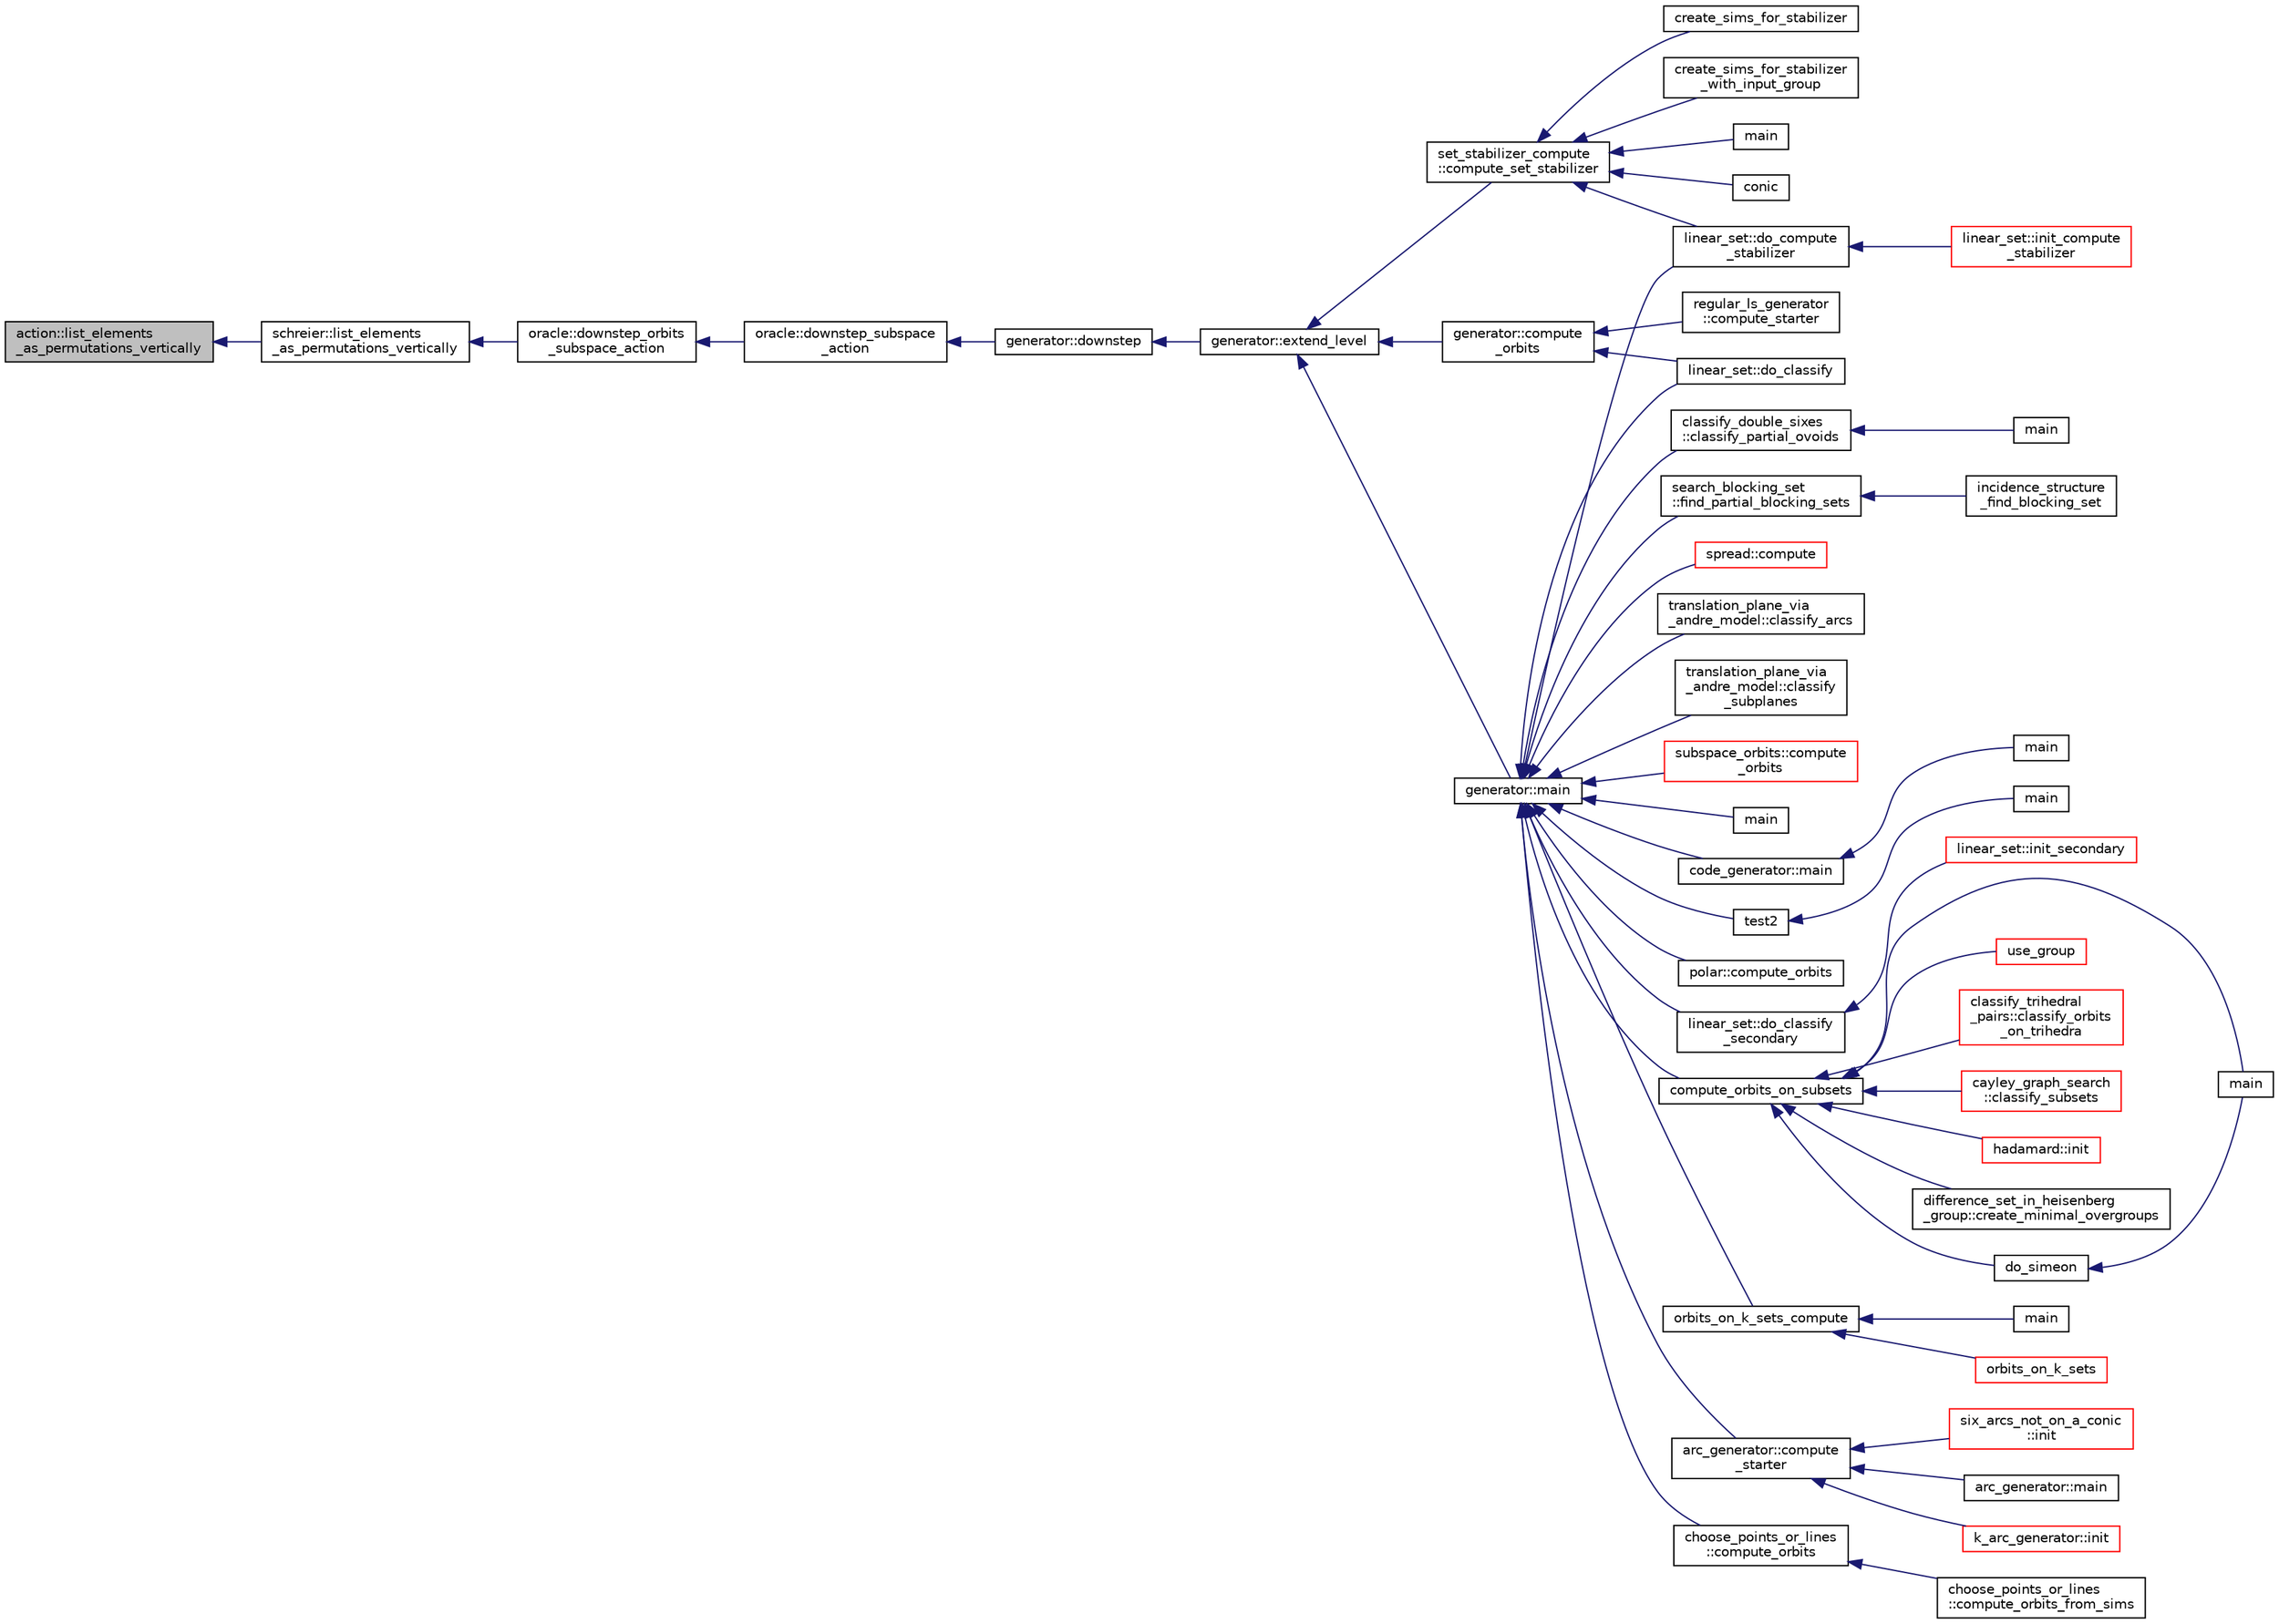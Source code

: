 digraph "action::list_elements_as_permutations_vertically"
{
  edge [fontname="Helvetica",fontsize="10",labelfontname="Helvetica",labelfontsize="10"];
  node [fontname="Helvetica",fontsize="10",shape=record];
  rankdir="LR";
  Node30159 [label="action::list_elements\l_as_permutations_vertically",height=0.2,width=0.4,color="black", fillcolor="grey75", style="filled", fontcolor="black"];
  Node30159 -> Node30160 [dir="back",color="midnightblue",fontsize="10",style="solid",fontname="Helvetica"];
  Node30160 [label="schreier::list_elements\l_as_permutations_vertically",height=0.2,width=0.4,color="black", fillcolor="white", style="filled",URL="$d3/dd6/classschreier.html#a1594163c614b3620a358005f29171c21"];
  Node30160 -> Node30161 [dir="back",color="midnightblue",fontsize="10",style="solid",fontname="Helvetica"];
  Node30161 [label="oracle::downstep_orbits\l_subspace_action",height=0.2,width=0.4,color="black", fillcolor="white", style="filled",URL="$d7/da7/classoracle.html#adcf946d772e92646c47cf264764d85a6"];
  Node30161 -> Node30162 [dir="back",color="midnightblue",fontsize="10",style="solid",fontname="Helvetica"];
  Node30162 [label="oracle::downstep_subspace\l_action",height=0.2,width=0.4,color="black", fillcolor="white", style="filled",URL="$d7/da7/classoracle.html#a26f568b84b1ca2c24f619278ac88c407"];
  Node30162 -> Node30163 [dir="back",color="midnightblue",fontsize="10",style="solid",fontname="Helvetica"];
  Node30163 [label="generator::downstep",height=0.2,width=0.4,color="black", fillcolor="white", style="filled",URL="$d7/d73/classgenerator.html#ad90bc284af0b5f5beae960a0bd7a5b43"];
  Node30163 -> Node30164 [dir="back",color="midnightblue",fontsize="10",style="solid",fontname="Helvetica"];
  Node30164 [label="generator::extend_level",height=0.2,width=0.4,color="black", fillcolor="white", style="filled",URL="$d7/d73/classgenerator.html#a91b84d80ccec0cd2136bc221c30e0f8e"];
  Node30164 -> Node30165 [dir="back",color="midnightblue",fontsize="10",style="solid",fontname="Helvetica"];
  Node30165 [label="set_stabilizer_compute\l::compute_set_stabilizer",height=0.2,width=0.4,color="black", fillcolor="white", style="filled",URL="$d8/dc6/classset__stabilizer__compute.html#ad4f92074322e98c7cd0ed5d4f8486b76"];
  Node30165 -> Node30166 [dir="back",color="midnightblue",fontsize="10",style="solid",fontname="Helvetica"];
  Node30166 [label="main",height=0.2,width=0.4,color="black", fillcolor="white", style="filled",URL="$db/d67/test__hyperoval_8_c.html#a3c04138a5bfe5d72780bb7e82a18e627"];
  Node30165 -> Node30167 [dir="back",color="midnightblue",fontsize="10",style="solid",fontname="Helvetica"];
  Node30167 [label="conic",height=0.2,width=0.4,color="black", fillcolor="white", style="filled",URL="$d4/de8/conic_8_c.html#a96def9474b981a9d5831a9b48d85d652"];
  Node30165 -> Node30168 [dir="back",color="midnightblue",fontsize="10",style="solid",fontname="Helvetica"];
  Node30168 [label="linear_set::do_compute\l_stabilizer",height=0.2,width=0.4,color="black", fillcolor="white", style="filled",URL="$dd/d86/classlinear__set.html#ae8f58ded28fb5370f4459cca42b7463b"];
  Node30168 -> Node30169 [dir="back",color="midnightblue",fontsize="10",style="solid",fontname="Helvetica"];
  Node30169 [label="linear_set::init_compute\l_stabilizer",height=0.2,width=0.4,color="red", fillcolor="white", style="filled",URL="$dd/d86/classlinear__set.html#a0cc3eaec1896fdc977b62e94623b055b"];
  Node30165 -> Node30171 [dir="back",color="midnightblue",fontsize="10",style="solid",fontname="Helvetica"];
  Node30171 [label="create_sims_for_stabilizer",height=0.2,width=0.4,color="black", fillcolor="white", style="filled",URL="$d0/d76/tl__algebra__and__number__theory_8h.html#af2c67d225072549409be710ac3cd30f8"];
  Node30165 -> Node30172 [dir="back",color="midnightblue",fontsize="10",style="solid",fontname="Helvetica"];
  Node30172 [label="create_sims_for_stabilizer\l_with_input_group",height=0.2,width=0.4,color="black", fillcolor="white", style="filled",URL="$d0/d76/tl__algebra__and__number__theory_8h.html#af5482567a8d6ba5c2fe593bf6f7f9a0f"];
  Node30164 -> Node30173 [dir="back",color="midnightblue",fontsize="10",style="solid",fontname="Helvetica"];
  Node30173 [label="generator::compute\l_orbits",height=0.2,width=0.4,color="black", fillcolor="white", style="filled",URL="$d7/d73/classgenerator.html#a23989bc20ecaaed39c4119c758367f40"];
  Node30173 -> Node30174 [dir="back",color="midnightblue",fontsize="10",style="solid",fontname="Helvetica"];
  Node30174 [label="regular_ls_generator\l::compute_starter",height=0.2,width=0.4,color="black", fillcolor="white", style="filled",URL="$d2/dd8/classregular__ls__generator.html#aa38907741058694a73194b02ceb4a53d"];
  Node30173 -> Node30175 [dir="back",color="midnightblue",fontsize="10",style="solid",fontname="Helvetica"];
  Node30175 [label="linear_set::do_classify",height=0.2,width=0.4,color="black", fillcolor="white", style="filled",URL="$dd/d86/classlinear__set.html#a3eb2dbce7fa8b71901dfc12f288ddd0c"];
  Node30164 -> Node30176 [dir="back",color="midnightblue",fontsize="10",style="solid",fontname="Helvetica"];
  Node30176 [label="generator::main",height=0.2,width=0.4,color="black", fillcolor="white", style="filled",URL="$d7/d73/classgenerator.html#a01abff8e9f231bf0d82e2e8e0061f242"];
  Node30176 -> Node30177 [dir="back",color="midnightblue",fontsize="10",style="solid",fontname="Helvetica"];
  Node30177 [label="main",height=0.2,width=0.4,color="black", fillcolor="white", style="filled",URL="$d2/d11/codes_8h.html#a217dbf8b442f20279ea00b898af96f52"];
  Node30176 -> Node30178 [dir="back",color="midnightblue",fontsize="10",style="solid",fontname="Helvetica"];
  Node30178 [label="code_generator::main",height=0.2,width=0.4,color="black", fillcolor="white", style="filled",URL="$db/d37/classcode__generator.html#ab3cf3a306e4032c2b471ac95321c599f"];
  Node30178 -> Node30179 [dir="back",color="midnightblue",fontsize="10",style="solid",fontname="Helvetica"];
  Node30179 [label="main",height=0.2,width=0.4,color="black", fillcolor="white", style="filled",URL="$d4/d4f/codes_8_c.html#a217dbf8b442f20279ea00b898af96f52"];
  Node30176 -> Node30180 [dir="back",color="midnightblue",fontsize="10",style="solid",fontname="Helvetica"];
  Node30180 [label="test2",height=0.2,width=0.4,color="black", fillcolor="white", style="filled",URL="$d9/db0/factor__space_8_c.html#a39d73a812e5fd8f1bc111e948368cb10"];
  Node30180 -> Node30181 [dir="back",color="midnightblue",fontsize="10",style="solid",fontname="Helvetica"];
  Node30181 [label="main",height=0.2,width=0.4,color="black", fillcolor="white", style="filled",URL="$d9/db0/factor__space_8_c.html#a3c04138a5bfe5d72780bb7e82a18e627"];
  Node30176 -> Node30182 [dir="back",color="midnightblue",fontsize="10",style="solid",fontname="Helvetica"];
  Node30182 [label="polar::compute_orbits",height=0.2,width=0.4,color="black", fillcolor="white", style="filled",URL="$da/d1c/classpolar.html#ac4c3c4f95d14c74ff4a3ec3f3479a1da"];
  Node30176 -> Node30175 [dir="back",color="midnightblue",fontsize="10",style="solid",fontname="Helvetica"];
  Node30176 -> Node30183 [dir="back",color="midnightblue",fontsize="10",style="solid",fontname="Helvetica"];
  Node30183 [label="linear_set::do_classify\l_secondary",height=0.2,width=0.4,color="black", fillcolor="white", style="filled",URL="$dd/d86/classlinear__set.html#a47eb7f9995f3343abd3bdfbf9a9a9162"];
  Node30183 -> Node30184 [dir="back",color="midnightblue",fontsize="10",style="solid",fontname="Helvetica"];
  Node30184 [label="linear_set::init_secondary",height=0.2,width=0.4,color="red", fillcolor="white", style="filled",URL="$dd/d86/classlinear__set.html#a7bf8cd7805559b5762921687a7c1ed97"];
  Node30176 -> Node30168 [dir="back",color="midnightblue",fontsize="10",style="solid",fontname="Helvetica"];
  Node30176 -> Node30186 [dir="back",color="midnightblue",fontsize="10",style="solid",fontname="Helvetica"];
  Node30186 [label="compute_orbits_on_subsets",height=0.2,width=0.4,color="black", fillcolor="white", style="filled",URL="$d3/d35/snakes__and__ladders__global_8_c.html#af33697aede0480110b1227f727252637"];
  Node30186 -> Node30187 [dir="back",color="midnightblue",fontsize="10",style="solid",fontname="Helvetica"];
  Node30187 [label="cayley_graph_search\l::classify_subsets",height=0.2,width=0.4,color="red", fillcolor="white", style="filled",URL="$de/dae/classcayley__graph__search.html#a4cf8a90752e018a281481ac80ad52c4b"];
  Node30186 -> Node30190 [dir="back",color="midnightblue",fontsize="10",style="solid",fontname="Helvetica"];
  Node30190 [label="hadamard::init",height=0.2,width=0.4,color="red", fillcolor="white", style="filled",URL="$d7/dbb/classhadamard.html#a16af359850b8bdd0d2a73e260d496c33"];
  Node30186 -> Node30192 [dir="back",color="midnightblue",fontsize="10",style="solid",fontname="Helvetica"];
  Node30192 [label="difference_set_in_heisenberg\l_group::create_minimal_overgroups",height=0.2,width=0.4,color="black", fillcolor="white", style="filled",URL="$de/d8a/classdifference__set__in__heisenberg__group.html#a9bde5ad5da3ebaebf98fbfd3e8110b79"];
  Node30186 -> Node30193 [dir="back",color="midnightblue",fontsize="10",style="solid",fontname="Helvetica"];
  Node30193 [label="main",height=0.2,width=0.4,color="black", fillcolor="white", style="filled",URL="$d5/d13/simeon_8_c.html#ae66f6b31b5ad750f1fe042a706a4e3d4"];
  Node30186 -> Node30194 [dir="back",color="midnightblue",fontsize="10",style="solid",fontname="Helvetica"];
  Node30194 [label="do_simeon",height=0.2,width=0.4,color="black", fillcolor="white", style="filled",URL="$d5/d13/simeon_8_c.html#a36cf3f9cb484fa44da7a7dfcbe9385d0"];
  Node30194 -> Node30193 [dir="back",color="midnightblue",fontsize="10",style="solid",fontname="Helvetica"];
  Node30186 -> Node30195 [dir="back",color="midnightblue",fontsize="10",style="solid",fontname="Helvetica"];
  Node30195 [label="use_group",height=0.2,width=0.4,color="red", fillcolor="white", style="filled",URL="$d9/d9f/all__cliques_8_c.html#aba62531e97173264c39afe2c7857af31"];
  Node30186 -> Node30197 [dir="back",color="midnightblue",fontsize="10",style="solid",fontname="Helvetica"];
  Node30197 [label="classify_trihedral\l_pairs::classify_orbits\l_on_trihedra",height=0.2,width=0.4,color="red", fillcolor="white", style="filled",URL="$d1/d21/classclassify__trihedral__pairs.html#a99625621bfba4bb65b3d60304b306539"];
  Node30176 -> Node30204 [dir="back",color="midnightblue",fontsize="10",style="solid",fontname="Helvetica"];
  Node30204 [label="orbits_on_k_sets_compute",height=0.2,width=0.4,color="black", fillcolor="white", style="filled",URL="$d3/d35/snakes__and__ladders__global_8_c.html#a96743526b15703539d544499276aaa71"];
  Node30204 -> Node30205 [dir="back",color="midnightblue",fontsize="10",style="solid",fontname="Helvetica"];
  Node30205 [label="main",height=0.2,width=0.4,color="black", fillcolor="white", style="filled",URL="$d9/d5f/example__fano__plane_8_c.html#ae66f6b31b5ad750f1fe042a706a4e3d4"];
  Node30204 -> Node30206 [dir="back",color="midnightblue",fontsize="10",style="solid",fontname="Helvetica"];
  Node30206 [label="orbits_on_k_sets",height=0.2,width=0.4,color="red", fillcolor="white", style="filled",URL="$d3/d35/snakes__and__ladders__global_8_c.html#afe3d79116aa8b4d1a93d444a3a979b6e"];
  Node30176 -> Node30215 [dir="back",color="midnightblue",fontsize="10",style="solid",fontname="Helvetica"];
  Node30215 [label="arc_generator::compute\l_starter",height=0.2,width=0.4,color="black", fillcolor="white", style="filled",URL="$d4/d21/classarc__generator.html#aad1dcec3a1c302e743d574bd1ac857d9"];
  Node30215 -> Node30214 [dir="back",color="midnightblue",fontsize="10",style="solid",fontname="Helvetica"];
  Node30214 [label="arc_generator::main",height=0.2,width=0.4,color="black", fillcolor="white", style="filled",URL="$d4/d21/classarc__generator.html#ad80140b51b165dad1fe6ab232be7829a"];
  Node30215 -> Node30216 [dir="back",color="midnightblue",fontsize="10",style="solid",fontname="Helvetica"];
  Node30216 [label="k_arc_generator::init",height=0.2,width=0.4,color="red", fillcolor="white", style="filled",URL="$d6/dd8/classk__arc__generator.html#a6036d9f52ede9f8ca681505626b5361d"];
  Node30215 -> Node30218 [dir="back",color="midnightblue",fontsize="10",style="solid",fontname="Helvetica"];
  Node30218 [label="six_arcs_not_on_a_conic\l::init",height=0.2,width=0.4,color="red", fillcolor="white", style="filled",URL="$d8/de6/classsix__arcs__not__on__a__conic.html#a7a4d5cf8a098488729934cfa8a70944a"];
  Node30176 -> Node30220 [dir="back",color="midnightblue",fontsize="10",style="solid",fontname="Helvetica"];
  Node30220 [label="choose_points_or_lines\l::compute_orbits",height=0.2,width=0.4,color="black", fillcolor="white", style="filled",URL="$d6/d75/classchoose__points__or__lines.html#adc353e2d41dc8a39563322c8cdd85f61"];
  Node30220 -> Node30221 [dir="back",color="midnightblue",fontsize="10",style="solid",fontname="Helvetica"];
  Node30221 [label="choose_points_or_lines\l::compute_orbits_from_sims",height=0.2,width=0.4,color="black", fillcolor="white", style="filled",URL="$d6/d75/classchoose__points__or__lines.html#a4fcac2dadf459d7c75187a00a4bd64aa"];
  Node30176 -> Node30222 [dir="back",color="midnightblue",fontsize="10",style="solid",fontname="Helvetica"];
  Node30222 [label="classify_double_sixes\l::classify_partial_ovoids",height=0.2,width=0.4,color="black", fillcolor="white", style="filled",URL="$dd/d23/classclassify__double__sixes.html#a2253fca143a0e8a3e39655eb05668ae9"];
  Node30222 -> Node30223 [dir="back",color="midnightblue",fontsize="10",style="solid",fontname="Helvetica"];
  Node30223 [label="main",height=0.2,width=0.4,color="black", fillcolor="white", style="filled",URL="$df/df8/surface__classify_8_c.html#a217dbf8b442f20279ea00b898af96f52"];
  Node30176 -> Node30224 [dir="back",color="midnightblue",fontsize="10",style="solid",fontname="Helvetica"];
  Node30224 [label="search_blocking_set\l::find_partial_blocking_sets",height=0.2,width=0.4,color="black", fillcolor="white", style="filled",URL="$dc/d36/classsearch__blocking__set.html#ad3fdb3d356db75a02c406bc9d4e9e9b6"];
  Node30224 -> Node30225 [dir="back",color="midnightblue",fontsize="10",style="solid",fontname="Helvetica"];
  Node30225 [label="incidence_structure\l_find_blocking_set",height=0.2,width=0.4,color="black", fillcolor="white", style="filled",URL="$df/d74/tl__geometry_8h.html#a8e3d42d0018f8a804b9686b1c4951186"];
  Node30176 -> Node30226 [dir="back",color="midnightblue",fontsize="10",style="solid",fontname="Helvetica"];
  Node30226 [label="spread::compute",height=0.2,width=0.4,color="red", fillcolor="white", style="filled",URL="$da/dc1/classspread.html#a9674466d3e03b8dad79882299c638a21"];
  Node30176 -> Node30228 [dir="back",color="midnightblue",fontsize="10",style="solid",fontname="Helvetica"];
  Node30228 [label="translation_plane_via\l_andre_model::classify_arcs",height=0.2,width=0.4,color="black", fillcolor="white", style="filled",URL="$d1/dcc/classtranslation__plane__via__andre__model.html#ac8f002e812a8b152d41e806688601c5e"];
  Node30176 -> Node30229 [dir="back",color="midnightblue",fontsize="10",style="solid",fontname="Helvetica"];
  Node30229 [label="translation_plane_via\l_andre_model::classify\l_subplanes",height=0.2,width=0.4,color="black", fillcolor="white", style="filled",URL="$d1/dcc/classtranslation__plane__via__andre__model.html#a794fefa95f0a7f7b887133375988ee55"];
  Node30176 -> Node30230 [dir="back",color="midnightblue",fontsize="10",style="solid",fontname="Helvetica"];
  Node30230 [label="subspace_orbits::compute\l_orbits",height=0.2,width=0.4,color="red", fillcolor="white", style="filled",URL="$d2/d9f/classsubspace__orbits.html#a2778f8d49cde1675de1ef6acfe180b63"];
}
